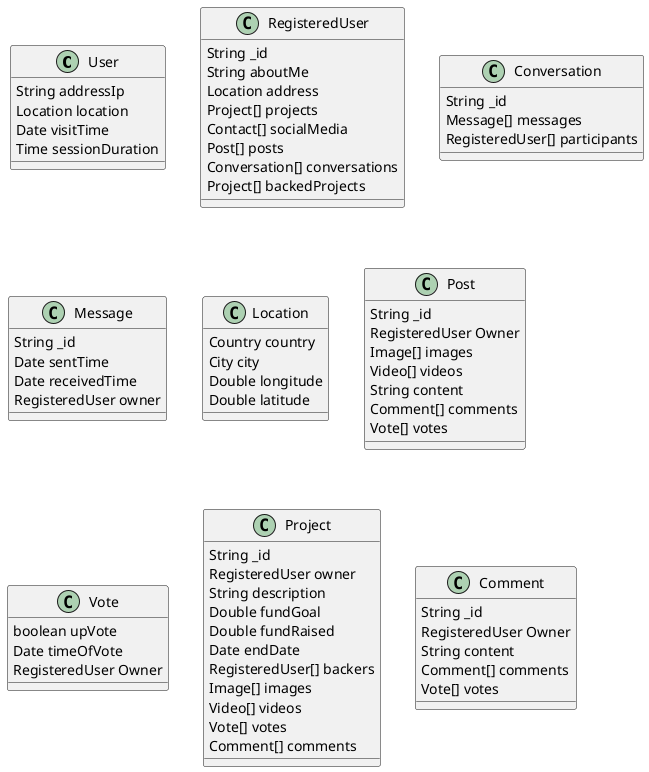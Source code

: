 @startuml User
class User {
    String addressIp
    Location location
    Date visitTime
    Time sessionDuration
}
class RegisteredUser {
    String _id
    String aboutMe
    Location address
    Project[] projects
    Contact[] socialMedia
    Post[] posts
    Conversation[] conversations
    Project[] backedProjects
}
class Conversation{
    String _id
    Message[] messages
    RegisteredUser[] participants
}
class Message{
    String _id
    Date sentTime
    Date receivedTime
    RegisteredUser owner
}
class Location{
    Country country
    City city
    Double longitude
    Double latitude
}
class Post{
    String _id
    RegisteredUser Owner
    Image[] images
    Video[] videos
    String content
    Comment[] comments
    Vote[] votes
}
class Vote{
    boolean upVote
    Date timeOfVote
    RegisteredUser Owner
}
class Project{
    String _id
    RegisteredUser owner
    String description
    Double fundGoal
    Double fundRaised
    Date endDate
    RegisteredUser[] backers
    Image[] images
    Video[] videos
    Vote[] votes
    Comment[] comments
}

class Comment{
String _id
RegisteredUser Owner
String content
Comment[] comments
Vote[] votes
}
@enduml
